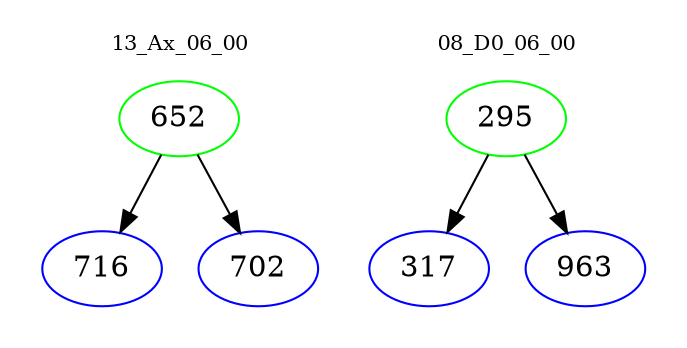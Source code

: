 digraph{
subgraph cluster_0 {
color = white
label = "13_Ax_06_00";
fontsize=10;
T0_652 [label="652", color="green"]
T0_652 -> T0_716 [color="black"]
T0_716 [label="716", color="blue"]
T0_652 -> T0_702 [color="black"]
T0_702 [label="702", color="blue"]
}
subgraph cluster_1 {
color = white
label = "08_D0_06_00";
fontsize=10;
T1_295 [label="295", color="green"]
T1_295 -> T1_317 [color="black"]
T1_317 [label="317", color="blue"]
T1_295 -> T1_963 [color="black"]
T1_963 [label="963", color="blue"]
}
}
